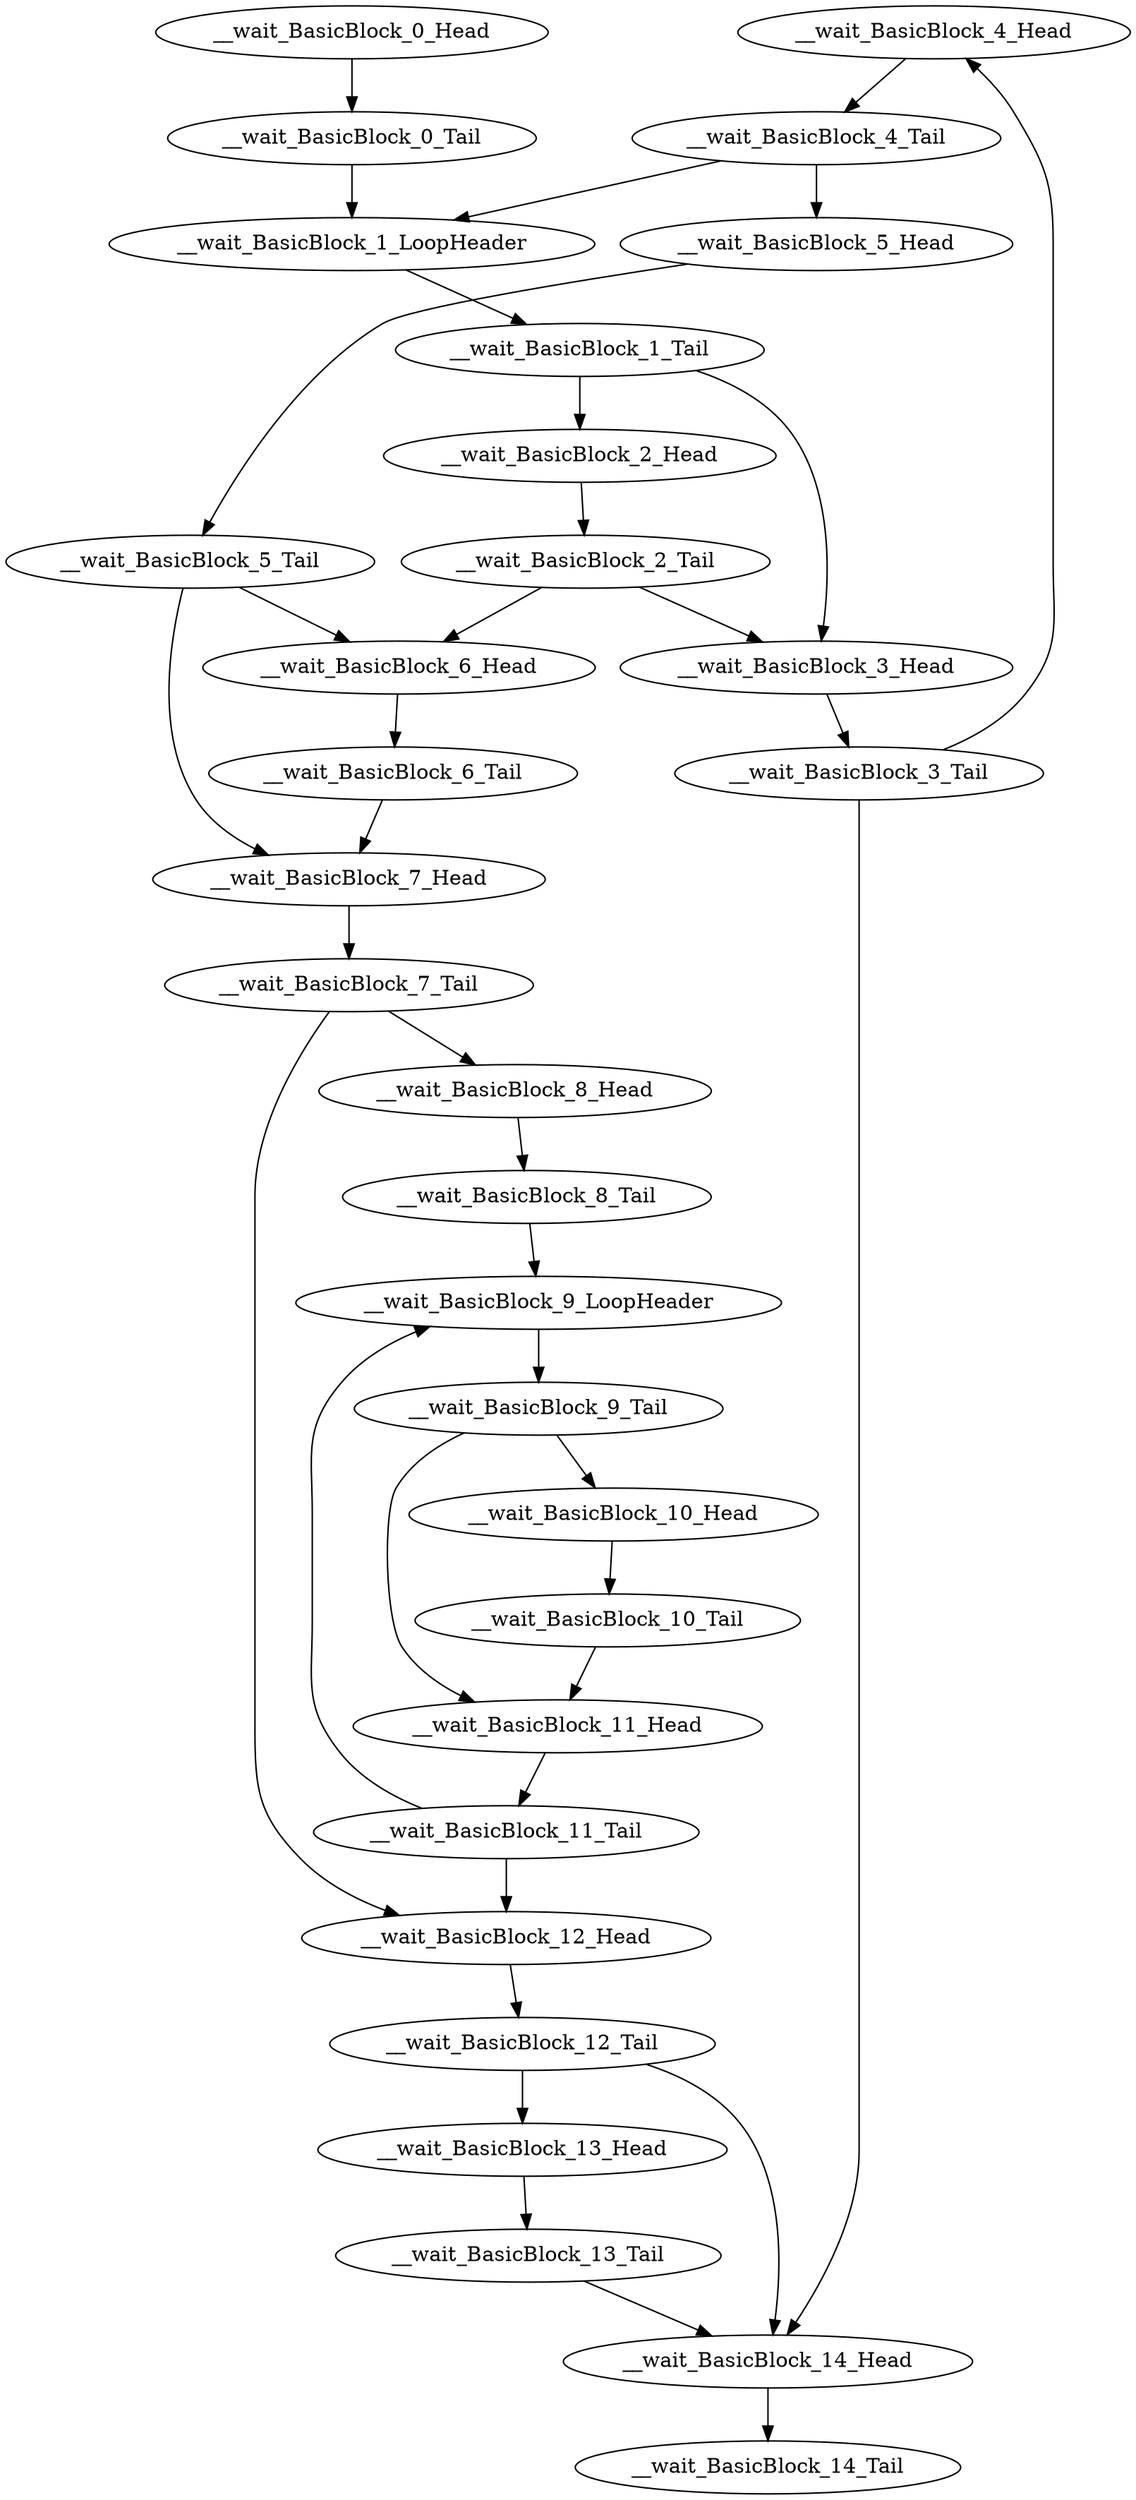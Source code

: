 digraph G {
    "__wait_BasicBlock_4_Head" -> "__wait_BasicBlock_4_Tail"
    "__wait_BasicBlock_11_Head" -> "__wait_BasicBlock_11_Tail"
    "__wait_BasicBlock_13_Head" -> "__wait_BasicBlock_13_Tail"
    "__wait_BasicBlock_1_Tail" -> "__wait_BasicBlock_2_Head"
    "__wait_BasicBlock_1_Tail" -> "__wait_BasicBlock_3_Head"
    "__wait_BasicBlock_8_Head" -> "__wait_BasicBlock_8_Tail"
    "__wait_BasicBlock_0_Head" -> "__wait_BasicBlock_0_Tail"
    "__wait_BasicBlock_12_Tail" -> "__wait_BasicBlock_13_Head"
    "__wait_BasicBlock_12_Tail" -> "__wait_BasicBlock_14_Head"
    "__wait_BasicBlock_7_Head" -> "__wait_BasicBlock_7_Tail"
    "__wait_BasicBlock_9_LoopHeader" -> "__wait_BasicBlock_9_Tail"
    "__wait_BasicBlock_13_Tail" -> "__wait_BasicBlock_14_Head"
    "__wait_BasicBlock_5_Head" -> "__wait_BasicBlock_5_Tail"
    "__wait_BasicBlock_12_Head" -> "__wait_BasicBlock_12_Tail"
    "__wait_BasicBlock_14_Head" -> "__wait_BasicBlock_14_Tail"
    "__wait_BasicBlock_7_Tail" -> "__wait_BasicBlock_8_Head"
    "__wait_BasicBlock_7_Tail" -> "__wait_BasicBlock_12_Head"
    "__wait_BasicBlock_1_LoopHeader" -> "__wait_BasicBlock_1_Tail"
    "__wait_BasicBlock_9_Tail" -> "__wait_BasicBlock_11_Head"
    "__wait_BasicBlock_9_Tail" -> "__wait_BasicBlock_10_Head"
    "__wait_BasicBlock_2_Head" -> "__wait_BasicBlock_2_Tail"
    "__wait_BasicBlock_0_Tail" -> "__wait_BasicBlock_1_LoopHeader"
    "__wait_BasicBlock_10_Tail" -> "__wait_BasicBlock_11_Head"
    "__wait_BasicBlock_5_Tail" -> "__wait_BasicBlock_7_Head"
    "__wait_BasicBlock_5_Tail" -> "__wait_BasicBlock_6_Head"
    "__wait_BasicBlock_3_Head" -> "__wait_BasicBlock_3_Tail"
    "__wait_BasicBlock_4_Tail" -> "__wait_BasicBlock_5_Head"
    "__wait_BasicBlock_4_Tail" -> "__wait_BasicBlock_1_LoopHeader"
    "__wait_BasicBlock_6_Tail" -> "__wait_BasicBlock_7_Head"
    "__wait_BasicBlock_8_Tail" -> "__wait_BasicBlock_9_LoopHeader"
    "__wait_BasicBlock_11_Tail" -> "__wait_BasicBlock_9_LoopHeader"
    "__wait_BasicBlock_11_Tail" -> "__wait_BasicBlock_12_Head"
    "__wait_BasicBlock_3_Tail" -> "__wait_BasicBlock_4_Head"
    "__wait_BasicBlock_3_Tail" -> "__wait_BasicBlock_14_Head"
    "__wait_BasicBlock_10_Head" -> "__wait_BasicBlock_10_Tail"
    "__wait_BasicBlock_6_Head" -> "__wait_BasicBlock_6_Tail"
    "__wait_BasicBlock_2_Tail" -> "__wait_BasicBlock_3_Head"
    "__wait_BasicBlock_2_Tail" -> "__wait_BasicBlock_6_Head"
}
